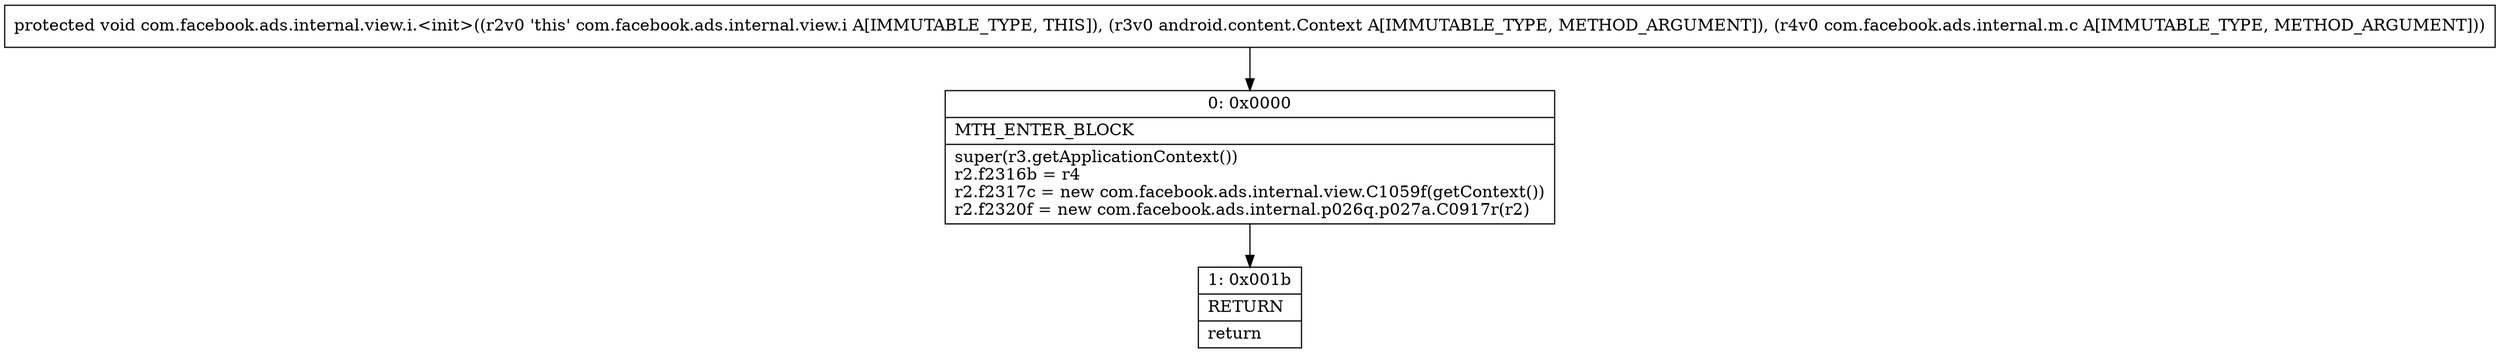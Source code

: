 digraph "CFG forcom.facebook.ads.internal.view.i.\<init\>(Landroid\/content\/Context;Lcom\/facebook\/ads\/internal\/m\/c;)V" {
Node_0 [shape=record,label="{0\:\ 0x0000|MTH_ENTER_BLOCK\l|super(r3.getApplicationContext())\lr2.f2316b = r4\lr2.f2317c = new com.facebook.ads.internal.view.C1059f(getContext())\lr2.f2320f = new com.facebook.ads.internal.p026q.p027a.C0917r(r2)\l}"];
Node_1 [shape=record,label="{1\:\ 0x001b|RETURN\l|return\l}"];
MethodNode[shape=record,label="{protected void com.facebook.ads.internal.view.i.\<init\>((r2v0 'this' com.facebook.ads.internal.view.i A[IMMUTABLE_TYPE, THIS]), (r3v0 android.content.Context A[IMMUTABLE_TYPE, METHOD_ARGUMENT]), (r4v0 com.facebook.ads.internal.m.c A[IMMUTABLE_TYPE, METHOD_ARGUMENT])) }"];
MethodNode -> Node_0;
Node_0 -> Node_1;
}

